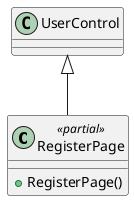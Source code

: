 @startuml
class RegisterPage <<partial>> {
    + RegisterPage()
}
UserControl <|-- RegisterPage
@enduml
